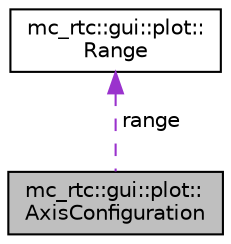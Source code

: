 digraph "mc_rtc::gui::plot::AxisConfiguration"
{
 // INTERACTIVE_SVG=YES
 // LATEX_PDF_SIZE
  edge [fontname="Helvetica",fontsize="10",labelfontname="Helvetica",labelfontsize="10"];
  node [fontname="Helvetica",fontsize="10",shape=record];
  Node1 [label="mc_rtc::gui::plot::\lAxisConfiguration",height=0.2,width=0.4,color="black", fillcolor="grey75", style="filled", fontcolor="black",tooltip=" "];
  Node2 -> Node1 [dir="back",color="darkorchid3",fontsize="10",style="dashed",label=" range" ,fontname="Helvetica"];
  Node2 [label="mc_rtc::gui::plot::\lRange",height=0.2,width=0.4,color="black", fillcolor="white", style="filled",URL="$structmc__rtc_1_1gui_1_1plot_1_1Range.html",tooltip=" "];
}
